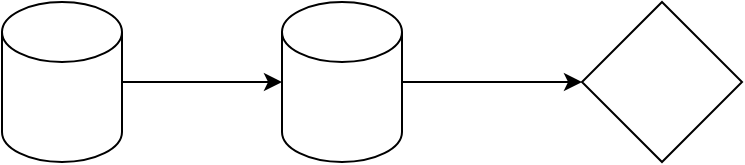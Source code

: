 <mxfile version="23.1.4" type="github">
  <diagram name="Page-1" id="XsVMNcGXvDY-1NwoeTmo">
    <mxGraphModel dx="1382" dy="799" grid="1" gridSize="10" guides="1" tooltips="1" connect="1" arrows="1" fold="1" page="1" pageScale="1" pageWidth="850" pageHeight="1100" math="0" shadow="0">
      <root>
        <mxCell id="0" />
        <mxCell id="1" parent="0" />
        <mxCell id="eOPD6KtgHW6NBypbmPTg-4" value="" style="edgeStyle=orthogonalEdgeStyle;rounded=0;orthogonalLoop=1;jettySize=auto;html=1;" edge="1" parent="1" source="eOPD6KtgHW6NBypbmPTg-1" target="eOPD6KtgHW6NBypbmPTg-3">
          <mxGeometry relative="1" as="geometry" />
        </mxCell>
        <mxCell id="eOPD6KtgHW6NBypbmPTg-1" value="" style="shape=cylinder3;whiteSpace=wrap;html=1;boundedLbl=1;backgroundOutline=1;size=15;" vertex="1" parent="1">
          <mxGeometry x="140" y="220" width="60" height="80" as="geometry" />
        </mxCell>
        <mxCell id="eOPD6KtgHW6NBypbmPTg-2" value="" style="rhombus;whiteSpace=wrap;html=1;" vertex="1" parent="1">
          <mxGeometry x="430" y="220" width="80" height="80" as="geometry" />
        </mxCell>
        <mxCell id="eOPD6KtgHW6NBypbmPTg-5" value="" style="edgeStyle=orthogonalEdgeStyle;rounded=0;orthogonalLoop=1;jettySize=auto;html=1;" edge="1" parent="1" source="eOPD6KtgHW6NBypbmPTg-3" target="eOPD6KtgHW6NBypbmPTg-2">
          <mxGeometry relative="1" as="geometry" />
        </mxCell>
        <mxCell id="eOPD6KtgHW6NBypbmPTg-3" value="" style="shape=cylinder3;whiteSpace=wrap;html=1;boundedLbl=1;backgroundOutline=1;size=15;" vertex="1" parent="1">
          <mxGeometry x="280" y="220" width="60" height="80" as="geometry" />
        </mxCell>
      </root>
    </mxGraphModel>
  </diagram>
</mxfile>
